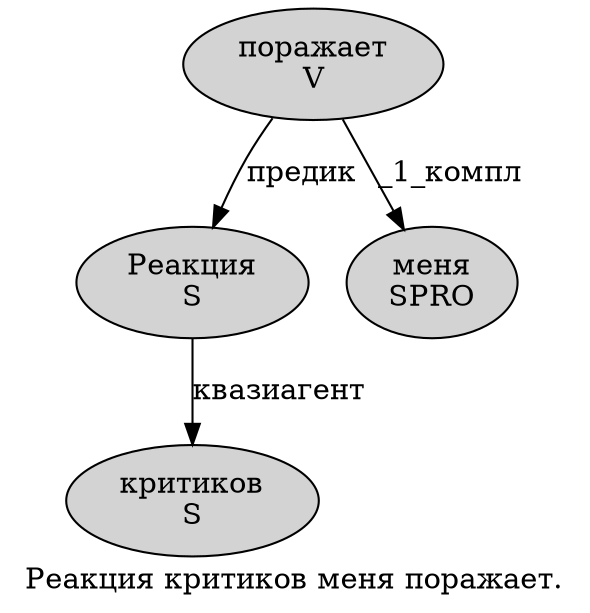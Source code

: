 digraph SENTENCE_4760 {
	graph [label="Реакция критиков меня поражает."]
	node [style=filled]
		0 [label="Реакция
S" color="" fillcolor=lightgray penwidth=1 shape=ellipse]
		1 [label="критиков
S" color="" fillcolor=lightgray penwidth=1 shape=ellipse]
		2 [label="меня
SPRO" color="" fillcolor=lightgray penwidth=1 shape=ellipse]
		3 [label="поражает
V" color="" fillcolor=lightgray penwidth=1 shape=ellipse]
			0 -> 1 [label="квазиагент"]
			3 -> 0 [label="предик"]
			3 -> 2 [label="_1_компл"]
}
